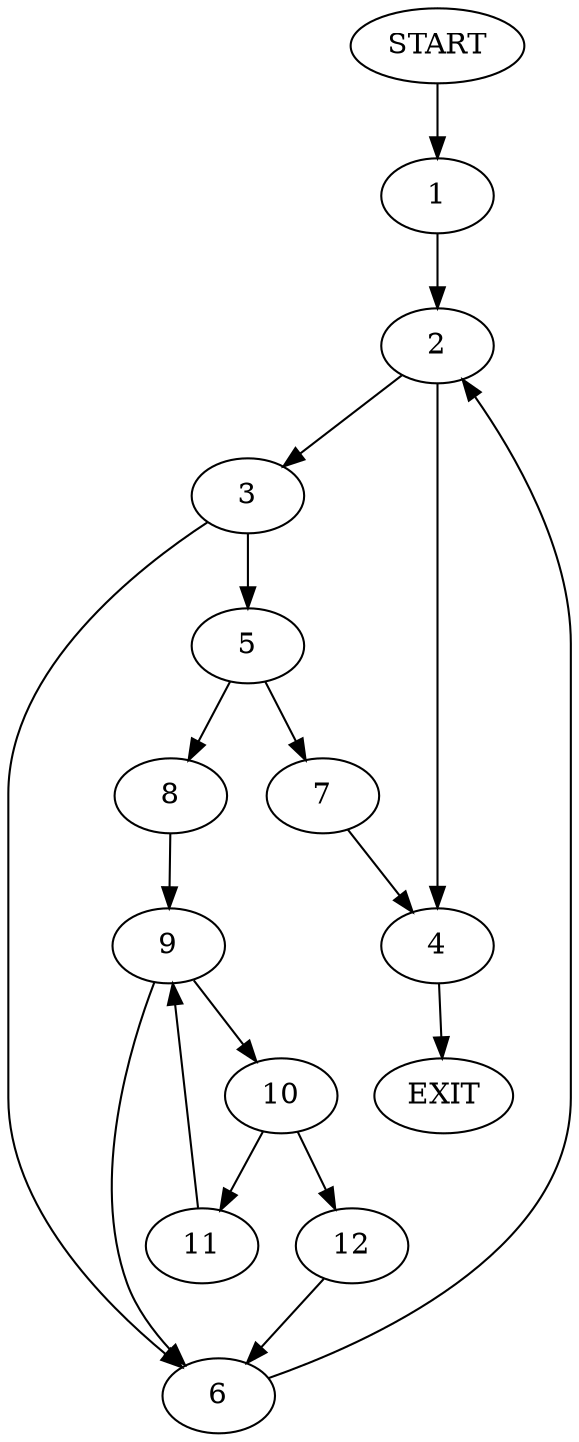 digraph {
0 [label="START"]
13 [label="EXIT"]
0 -> 1
1 -> 2
2 -> 3
2 -> 4
3 -> 5
3 -> 6
4 -> 13
5 -> 7
5 -> 8
6 -> 2
7 -> 4
8 -> 9
9 -> 10
9 -> 6
10 -> 11
10 -> 12
11 -> 9
12 -> 6
}
